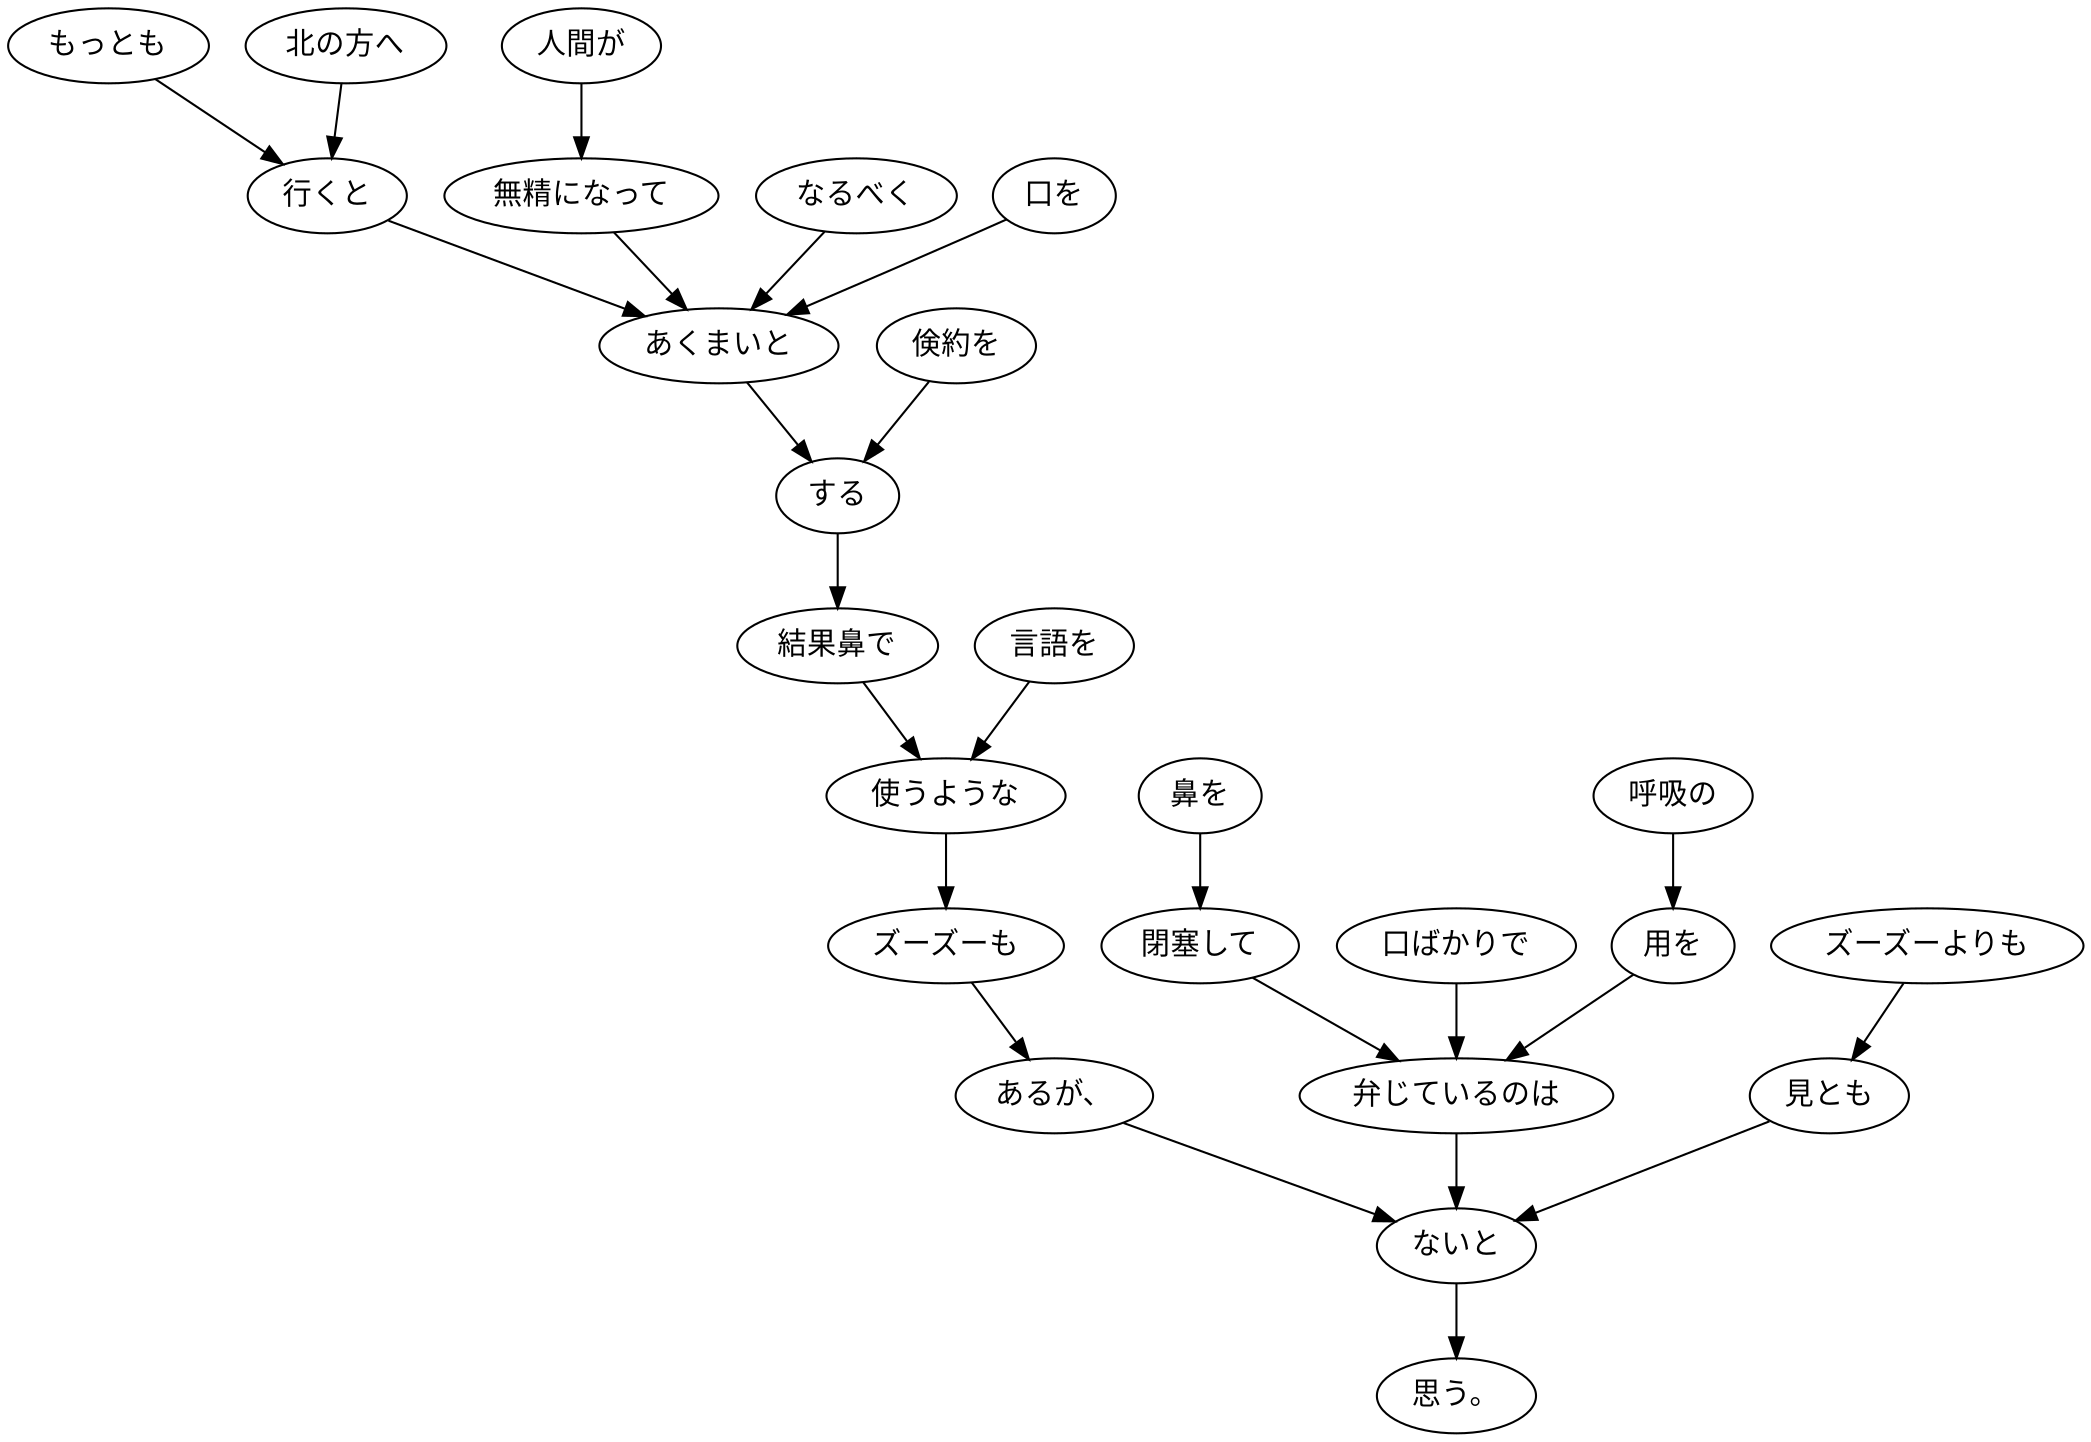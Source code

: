 digraph graph2689 {
	node0 [label="もっとも"];
	node1 [label="北の方へ"];
	node2 [label="行くと"];
	node3 [label="人間が"];
	node4 [label="無精になって"];
	node5 [label="なるべく"];
	node6 [label="口を"];
	node7 [label="あくまいと"];
	node8 [label="倹約を"];
	node9 [label="する"];
	node10 [label="結果鼻で"];
	node11 [label="言語を"];
	node12 [label="使うような"];
	node13 [label="ズーズーも"];
	node14 [label="あるが、"];
	node15 [label="鼻を"];
	node16 [label="閉塞して"];
	node17 [label="口ばかりで"];
	node18 [label="呼吸の"];
	node19 [label="用を"];
	node20 [label="弁じているのは"];
	node21 [label="ズーズーよりも"];
	node22 [label="見とも"];
	node23 [label="ないと"];
	node24 [label="思う。"];
	node0 -> node2;
	node1 -> node2;
	node2 -> node7;
	node3 -> node4;
	node4 -> node7;
	node5 -> node7;
	node6 -> node7;
	node7 -> node9;
	node8 -> node9;
	node9 -> node10;
	node10 -> node12;
	node11 -> node12;
	node12 -> node13;
	node13 -> node14;
	node14 -> node23;
	node15 -> node16;
	node16 -> node20;
	node17 -> node20;
	node18 -> node19;
	node19 -> node20;
	node20 -> node23;
	node21 -> node22;
	node22 -> node23;
	node23 -> node24;
}
